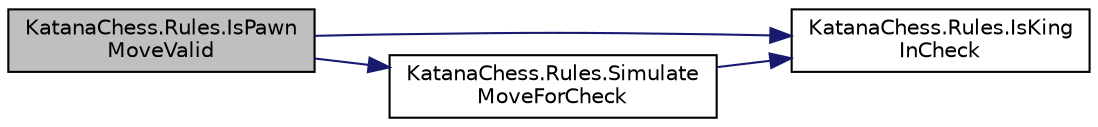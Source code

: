 digraph "KatanaChess.Rules.IsPawnMoveValid"
{
  edge [fontname="Helvetica",fontsize="10",labelfontname="Helvetica",labelfontsize="10"];
  node [fontname="Helvetica",fontsize="10",shape=record];
  rankdir="LR";
  Node1 [label="KatanaChess.Rules.IsPawn\lMoveValid",height=0.2,width=0.4,color="black", fillcolor="grey75", style="filled", fontcolor="black"];
  Node1 -> Node2 [color="midnightblue",fontsize="10",style="solid",fontname="Helvetica"];
  Node2 [label="KatanaChess.Rules.IsKing\lInCheck",height=0.2,width=0.4,color="black", fillcolor="white", style="filled",URL="$class_katana_chess_1_1_rules.html#a33d5fb5e51ce6a9523e0cf00ba09fc01"];
  Node1 -> Node3 [color="midnightblue",fontsize="10",style="solid",fontname="Helvetica"];
  Node3 [label="KatanaChess.Rules.Simulate\lMoveForCheck",height=0.2,width=0.4,color="black", fillcolor="white", style="filled",URL="$class_katana_chess_1_1_rules.html#af7d04f68eb52a201e7471a2f5ab65e80"];
  Node3 -> Node2 [color="midnightblue",fontsize="10",style="solid",fontname="Helvetica"];
}
